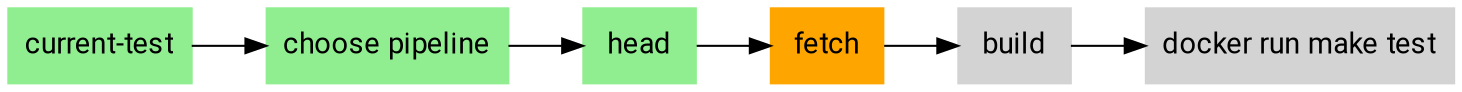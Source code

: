 digraph pipeline {
  graph [fontname="Roboto,sans-serif"]
  node [fontname="Roboto,sans-serif",shape="box"]
  edge [fontname="Roboto,sans-serif"]
  rankdir=LR
  n3 [label="current-test",color="#90ee90",fillcolor="#90ee90",style="filled"]
  n2 [label="choose pipeline",color="#90ee90",fillcolor="#90ee90",style="filled"]
  n6 [label="head",color="#90ee90",fillcolor="#90ee90",style="filled"]
  n5 [label="fetch",color="#ffa500",fillcolor="#ffa500",style="filled"]
  n4 [label="build",color="#d3d3d3",fillcolor="#d3d3d3",style="filled"]
  n1 [label="docker run make test",color="#d3d3d3",fillcolor="#d3d3d3",style="filled"]
  n4 -> n1
  n5 -> n4
  n6 -> n5
  n2 -> n6
  n3 -> n2
  }
